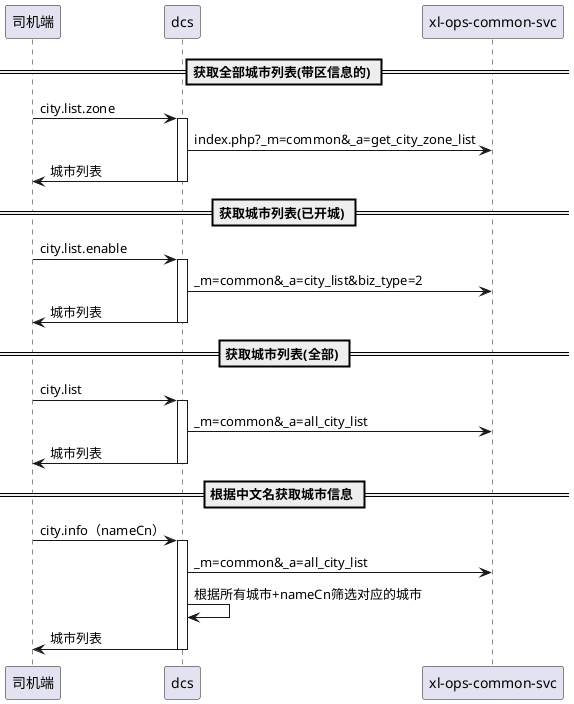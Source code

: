 @startuml


participant Actor as "司机端"
participant dcs
'participant dcore as "xl-bme-dcore-svcc"
participant ops as "xl-ops-common-svc"

== 获取全部城市列表(带区信息的) ==
Actor -> dcs : city.list.zone
activate dcs

dcs -> ops: index.php?_m=common&_a=get_city_zone_list

dcs-> Actor: 城市列表
deactivate dcs


== 获取城市列表(已开城) ==
Actor -> dcs : city.list.enable
activate dcs

dcs -> ops: _m=common&_a=city_list&biz_type=2

dcs-> Actor: 城市列表
deactivate dcs


== 获取城市列表(全部) ==
Actor -> dcs : city.list
activate dcs

dcs -> ops: _m=common&_a=all_city_list

dcs-> Actor: 城市列表
deactivate dcs


== 根据中文名获取城市信息 ==
Actor -> dcs : city.info（nameCn）
activate dcs

dcs -> ops: _m=common&_a=all_city_list

dcs -> dcs: 根据所有城市+nameCn筛选对应的城市

dcs-> Actor: 城市列表
deactivate dcs

@enduml